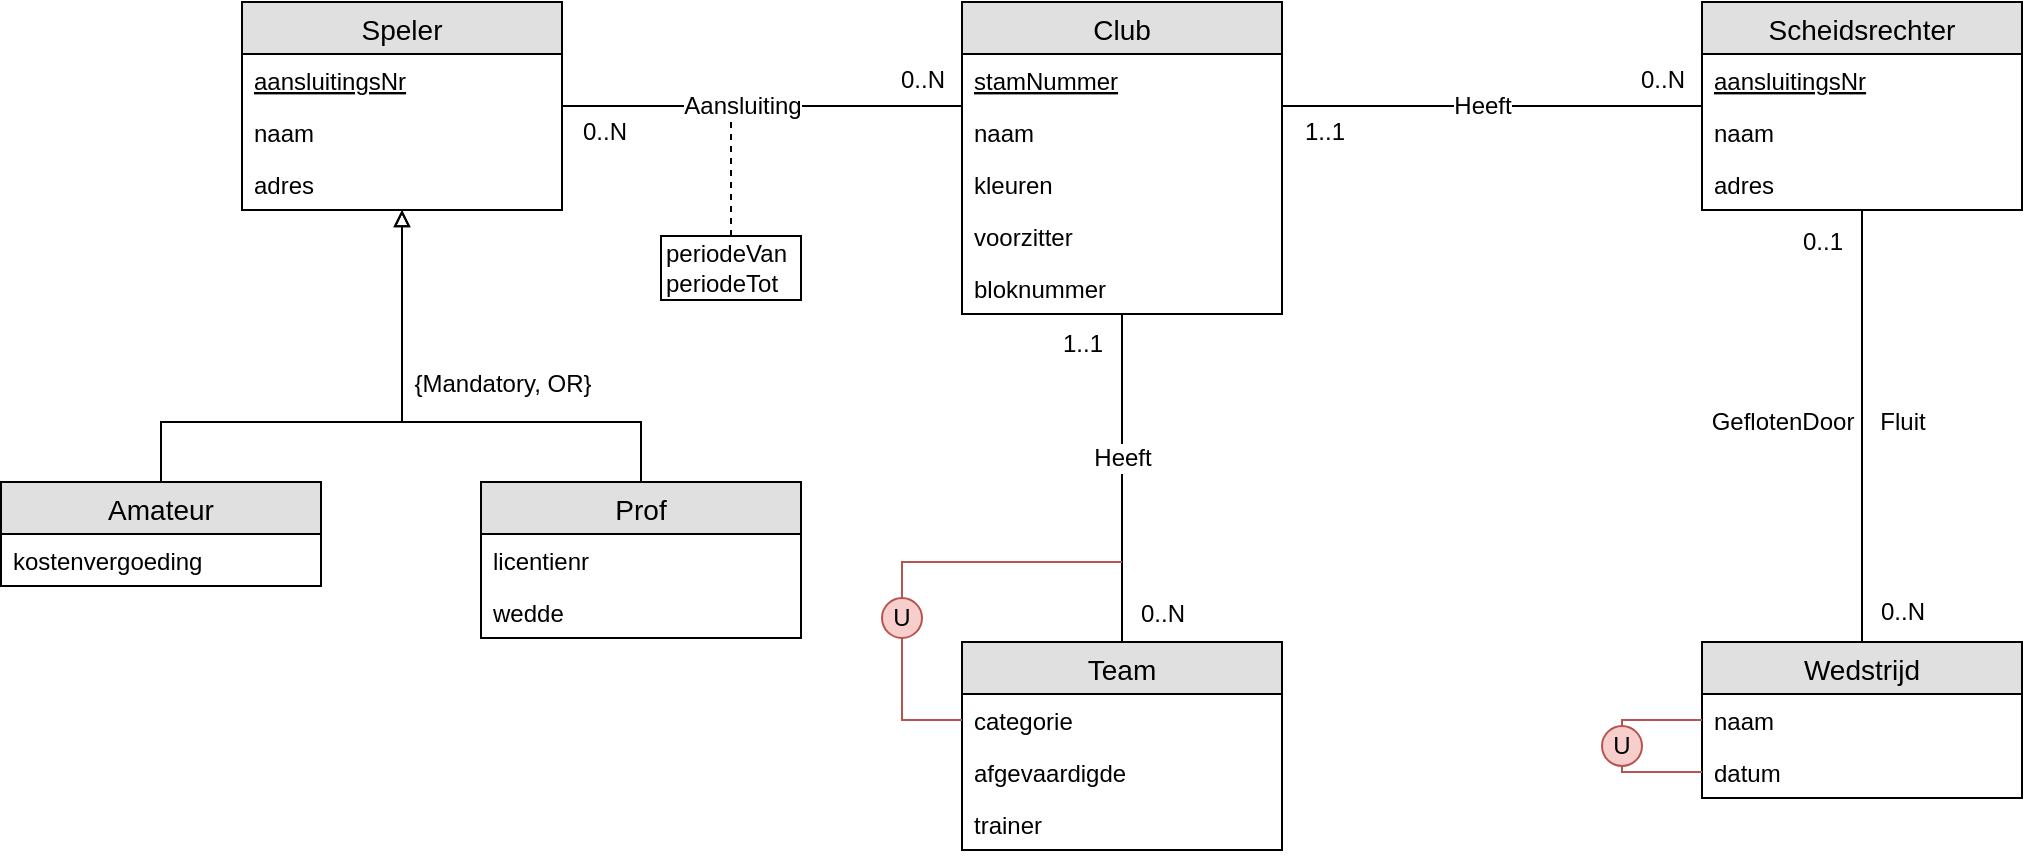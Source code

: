 <mxfile version="12.1.0" type="device" pages="1"><diagram id="uxFPvnT81iZjN7oH1Sok" name="Page-1"><mxGraphModel dx="1825" dy="716" grid="1" gridSize="10" guides="1" tooltips="1" connect="1" arrows="1" fold="1" page="1" pageScale="1" pageWidth="850" pageHeight="1100" math="0" shadow="0"><root><mxCell id="0"/><mxCell id="1" parent="0"/><mxCell id="WVwzvCTGAR-8DKsD2Ixy-53" style="edgeStyle=orthogonalEdgeStyle;rounded=0;orthogonalLoop=1;jettySize=auto;html=1;endArrow=none;endFill=0;dashed=1;" edge="1" parent="1" source="WVwzvCTGAR-8DKsD2Ixy-51"><mxGeometry relative="1" as="geometry"><mxPoint x="364.5" y="250" as="targetPoint"/></mxGeometry></mxCell><mxCell id="WVwzvCTGAR-8DKsD2Ixy-31" style="edgeStyle=orthogonalEdgeStyle;rounded=0;orthogonalLoop=1;jettySize=auto;html=1;endArrow=none;endFill=0;" edge="1" parent="1" source="WVwzvCTGAR-8DKsD2Ixy-1" target="WVwzvCTGAR-8DKsD2Ixy-5"><mxGeometry relative="1" as="geometry"><mxPoint x="440" y="252" as="targetPoint"/><Array as="points"><mxPoint x="430" y="252"/><mxPoint x="430" y="252"/></Array></mxGeometry></mxCell><mxCell id="WVwzvCTGAR-8DKsD2Ixy-39" value="0..N" style="text;html=1;resizable=0;points=[];align=center;verticalAlign=middle;labelBackgroundColor=#ffffff;" vertex="1" connectable="0" parent="WVwzvCTGAR-8DKsD2Ixy-31"><mxGeometry x="0.833" y="1" relative="1" as="geometry"><mxPoint x="-3.5" y="-12" as="offset"/></mxGeometry></mxCell><mxCell id="WVwzvCTGAR-8DKsD2Ixy-40" value="0..N" style="text;html=1;resizable=0;points=[];align=center;verticalAlign=middle;labelBackgroundColor=#ffffff;" vertex="1" connectable="0" parent="WVwzvCTGAR-8DKsD2Ixy-31"><mxGeometry x="0.503" y="-131" relative="1" as="geometry"><mxPoint x="-130" y="-118" as="offset"/></mxGeometry></mxCell><mxCell id="WVwzvCTGAR-8DKsD2Ixy-38" value="Aansluiting" style="text;html=1;resizable=0;points=[];align=center;verticalAlign=middle;labelBackgroundColor=#ffffff;" vertex="1" connectable="0" parent="WVwzvCTGAR-8DKsD2Ixy-31"><mxGeometry x="-0.109" y="2" relative="1" as="geometry"><mxPoint x="1" y="2" as="offset"/></mxGeometry></mxCell><mxCell id="WVwzvCTGAR-8DKsD2Ixy-1" value="Speler" style="swimlane;fontStyle=0;childLayout=stackLayout;horizontal=1;startSize=26;fillColor=#e0e0e0;horizontalStack=0;resizeParent=1;resizeParentMax=0;resizeLast=0;collapsible=1;marginBottom=0;swimlaneFillColor=#ffffff;align=center;fontSize=14;" vertex="1" parent="1"><mxGeometry x="120" y="200" width="160" height="104" as="geometry"/></mxCell><mxCell id="WVwzvCTGAR-8DKsD2Ixy-2" value="aansluitingsNr" style="text;strokeColor=none;fillColor=none;spacingLeft=4;spacingRight=4;overflow=hidden;rotatable=0;points=[[0,0.5],[1,0.5]];portConstraint=eastwest;fontSize=12;fontStyle=4" vertex="1" parent="WVwzvCTGAR-8DKsD2Ixy-1"><mxGeometry y="26" width="160" height="26" as="geometry"/></mxCell><mxCell id="WVwzvCTGAR-8DKsD2Ixy-3" value="naam" style="text;strokeColor=none;fillColor=none;spacingLeft=4;spacingRight=4;overflow=hidden;rotatable=0;points=[[0,0.5],[1,0.5]];portConstraint=eastwest;fontSize=12;" vertex="1" parent="WVwzvCTGAR-8DKsD2Ixy-1"><mxGeometry y="52" width="160" height="26" as="geometry"/></mxCell><mxCell id="WVwzvCTGAR-8DKsD2Ixy-4" value="adres" style="text;strokeColor=none;fillColor=none;spacingLeft=4;spacingRight=4;overflow=hidden;rotatable=0;points=[[0,0.5],[1,0.5]];portConstraint=eastwest;fontSize=12;" vertex="1" parent="WVwzvCTGAR-8DKsD2Ixy-1"><mxGeometry y="78" width="160" height="26" as="geometry"/></mxCell><mxCell id="WVwzvCTGAR-8DKsD2Ixy-32" style="edgeStyle=orthogonalEdgeStyle;rounded=0;orthogonalLoop=1;jettySize=auto;html=1;endArrow=none;endFill=0;" edge="1" parent="1" source="WVwzvCTGAR-8DKsD2Ixy-5" target="WVwzvCTGAR-8DKsD2Ixy-21"><mxGeometry relative="1" as="geometry"><Array as="points"><mxPoint x="730" y="252"/><mxPoint x="730" y="252"/></Array></mxGeometry></mxCell><mxCell id="WVwzvCTGAR-8DKsD2Ixy-41" value="Heeft" style="text;html=1;resizable=0;points=[];align=center;verticalAlign=middle;labelBackgroundColor=#ffffff;" vertex="1" connectable="0" parent="WVwzvCTGAR-8DKsD2Ixy-32"><mxGeometry x="-0.088" y="-1" relative="1" as="geometry"><mxPoint x="4" y="-1" as="offset"/></mxGeometry></mxCell><mxCell id="WVwzvCTGAR-8DKsD2Ixy-42" value="1..1" style="text;html=1;resizable=0;points=[];align=center;verticalAlign=middle;labelBackgroundColor=#ffffff;" vertex="1" connectable="0" parent="WVwzvCTGAR-8DKsD2Ixy-32"><mxGeometry x="-0.14" y="69" relative="1" as="geometry"><mxPoint x="-70" y="82" as="offset"/></mxGeometry></mxCell><mxCell id="WVwzvCTGAR-8DKsD2Ixy-43" value="0..N" style="text;html=1;resizable=0;points=[];align=center;verticalAlign=middle;labelBackgroundColor=#ffffff;" vertex="1" connectable="0" parent="WVwzvCTGAR-8DKsD2Ixy-32"><mxGeometry x="0.769" relative="1" as="geometry"><mxPoint x="4" y="-13" as="offset"/></mxGeometry></mxCell><mxCell id="WVwzvCTGAR-8DKsD2Ixy-34" style="edgeStyle=orthogonalEdgeStyle;rounded=0;orthogonalLoop=1;jettySize=auto;html=1;endArrow=none;endFill=0;" edge="1" parent="1" source="WVwzvCTGAR-8DKsD2Ixy-5" target="WVwzvCTGAR-8DKsD2Ixy-17"><mxGeometry relative="1" as="geometry"/></mxCell><mxCell id="WVwzvCTGAR-8DKsD2Ixy-48" value="Heeft" style="text;html=1;resizable=0;points=[];align=center;verticalAlign=middle;labelBackgroundColor=#ffffff;" vertex="1" connectable="0" parent="WVwzvCTGAR-8DKsD2Ixy-34"><mxGeometry x="-0.122" relative="1" as="geometry"><mxPoint as="offset"/></mxGeometry></mxCell><mxCell id="WVwzvCTGAR-8DKsD2Ixy-49" value="1..1" style="text;html=1;resizable=0;points=[];align=center;verticalAlign=middle;labelBackgroundColor=#ffffff;" vertex="1" connectable="0" parent="WVwzvCTGAR-8DKsD2Ixy-34"><mxGeometry x="-0.844" y="-2" relative="1" as="geometry"><mxPoint x="-18" y="1.5" as="offset"/></mxGeometry></mxCell><mxCell id="WVwzvCTGAR-8DKsD2Ixy-50" value="0..N" style="text;html=1;resizable=0;points=[];align=center;verticalAlign=middle;labelBackgroundColor=#ffffff;" vertex="1" connectable="0" parent="WVwzvCTGAR-8DKsD2Ixy-34"><mxGeometry x="0.803" relative="1" as="geometry"><mxPoint x="20" y="1.5" as="offset"/></mxGeometry></mxCell><mxCell id="WVwzvCTGAR-8DKsD2Ixy-5" value="Club" style="swimlane;fontStyle=0;childLayout=stackLayout;horizontal=1;startSize=26;fillColor=#e0e0e0;horizontalStack=0;resizeParent=1;resizeParentMax=0;resizeLast=0;collapsible=1;marginBottom=0;swimlaneFillColor=#ffffff;align=center;fontSize=14;" vertex="1" parent="1"><mxGeometry x="480" y="200" width="160" height="156" as="geometry"/></mxCell><mxCell id="WVwzvCTGAR-8DKsD2Ixy-6" value="stamNummer" style="text;strokeColor=none;fillColor=none;spacingLeft=4;spacingRight=4;overflow=hidden;rotatable=0;points=[[0,0.5],[1,0.5]];portConstraint=eastwest;fontSize=12;fontStyle=4" vertex="1" parent="WVwzvCTGAR-8DKsD2Ixy-5"><mxGeometry y="26" width="160" height="26" as="geometry"/></mxCell><mxCell id="WVwzvCTGAR-8DKsD2Ixy-7" value="naam" style="text;strokeColor=none;fillColor=none;spacingLeft=4;spacingRight=4;overflow=hidden;rotatable=0;points=[[0,0.5],[1,0.5]];portConstraint=eastwest;fontSize=12;" vertex="1" parent="WVwzvCTGAR-8DKsD2Ixy-5"><mxGeometry y="52" width="160" height="26" as="geometry"/></mxCell><mxCell id="WVwzvCTGAR-8DKsD2Ixy-8" value="kleuren" style="text;strokeColor=none;fillColor=none;spacingLeft=4;spacingRight=4;overflow=hidden;rotatable=0;points=[[0,0.5],[1,0.5]];portConstraint=eastwest;fontSize=12;" vertex="1" parent="WVwzvCTGAR-8DKsD2Ixy-5"><mxGeometry y="78" width="160" height="26" as="geometry"/></mxCell><mxCell id="WVwzvCTGAR-8DKsD2Ixy-29" value="voorzitter" style="text;strokeColor=none;fillColor=none;spacingLeft=4;spacingRight=4;overflow=hidden;rotatable=0;points=[[0,0.5],[1,0.5]];portConstraint=eastwest;fontSize=12;" vertex="1" parent="WVwzvCTGAR-8DKsD2Ixy-5"><mxGeometry y="104" width="160" height="26" as="geometry"/></mxCell><mxCell id="WVwzvCTGAR-8DKsD2Ixy-30" value="bloknummer" style="text;strokeColor=none;fillColor=none;spacingLeft=4;spacingRight=4;overflow=hidden;rotatable=0;points=[[0,0.5],[1,0.5]];portConstraint=eastwest;fontSize=12;" vertex="1" parent="WVwzvCTGAR-8DKsD2Ixy-5"><mxGeometry y="130" width="160" height="26" as="geometry"/></mxCell><mxCell id="WVwzvCTGAR-8DKsD2Ixy-35" style="edgeStyle=orthogonalEdgeStyle;rounded=0;orthogonalLoop=1;jettySize=auto;html=1;endArrow=block;endFill=0;" edge="1" parent="1" source="WVwzvCTGAR-8DKsD2Ixy-9" target="WVwzvCTGAR-8DKsD2Ixy-1"><mxGeometry relative="1" as="geometry"><Array as="points"><mxPoint x="80" y="410"/><mxPoint x="200" y="410"/></Array></mxGeometry></mxCell><mxCell id="WVwzvCTGAR-8DKsD2Ixy-9" value="Amateur" style="swimlane;fontStyle=0;childLayout=stackLayout;horizontal=1;startSize=26;fillColor=#e0e0e0;horizontalStack=0;resizeParent=1;resizeParentMax=0;resizeLast=0;collapsible=1;marginBottom=0;swimlaneFillColor=#ffffff;align=center;fontSize=14;" vertex="1" parent="1"><mxGeometry x="-0.5" y="440" width="160" height="52" as="geometry"/></mxCell><mxCell id="WVwzvCTGAR-8DKsD2Ixy-10" value="kostenvergoeding" style="text;strokeColor=none;fillColor=none;spacingLeft=4;spacingRight=4;overflow=hidden;rotatable=0;points=[[0,0.5],[1,0.5]];portConstraint=eastwest;fontSize=12;" vertex="1" parent="WVwzvCTGAR-8DKsD2Ixy-9"><mxGeometry y="26" width="160" height="26" as="geometry"/></mxCell><mxCell id="WVwzvCTGAR-8DKsD2Ixy-36" style="edgeStyle=orthogonalEdgeStyle;rounded=0;orthogonalLoop=1;jettySize=auto;html=1;endArrow=block;endFill=0;" edge="1" parent="1" source="WVwzvCTGAR-8DKsD2Ixy-13" target="WVwzvCTGAR-8DKsD2Ixy-1"><mxGeometry relative="1" as="geometry"><Array as="points"><mxPoint x="320" y="410"/><mxPoint x="200" y="410"/></Array></mxGeometry></mxCell><mxCell id="WVwzvCTGAR-8DKsD2Ixy-37" value="{Mandatory, OR}" style="text;html=1;resizable=0;points=[];align=center;verticalAlign=middle;labelBackgroundColor=#ffffff;" vertex="1" connectable="0" parent="WVwzvCTGAR-8DKsD2Ixy-36"><mxGeometry x="0.637" y="-3" relative="1" as="geometry"><mxPoint x="46.5" y="40" as="offset"/></mxGeometry></mxCell><mxCell id="WVwzvCTGAR-8DKsD2Ixy-13" value="Prof" style="swimlane;fontStyle=0;childLayout=stackLayout;horizontal=1;startSize=26;fillColor=#e0e0e0;horizontalStack=0;resizeParent=1;resizeParentMax=0;resizeLast=0;collapsible=1;marginBottom=0;swimlaneFillColor=#ffffff;align=center;fontSize=14;" vertex="1" parent="1"><mxGeometry x="239.5" y="440" width="160" height="78" as="geometry"/></mxCell><mxCell id="WVwzvCTGAR-8DKsD2Ixy-14" value="licentienr" style="text;strokeColor=none;fillColor=none;spacingLeft=4;spacingRight=4;overflow=hidden;rotatable=0;points=[[0,0.5],[1,0.5]];portConstraint=eastwest;fontSize=12;" vertex="1" parent="WVwzvCTGAR-8DKsD2Ixy-13"><mxGeometry y="26" width="160" height="26" as="geometry"/></mxCell><mxCell id="WVwzvCTGAR-8DKsD2Ixy-15" value="wedde" style="text;strokeColor=none;fillColor=none;spacingLeft=4;spacingRight=4;overflow=hidden;rotatable=0;points=[[0,0.5],[1,0.5]];portConstraint=eastwest;fontSize=12;" vertex="1" parent="WVwzvCTGAR-8DKsD2Ixy-13"><mxGeometry y="52" width="160" height="26" as="geometry"/></mxCell><mxCell id="WVwzvCTGAR-8DKsD2Ixy-17" value="Team" style="swimlane;fontStyle=0;childLayout=stackLayout;horizontal=1;startSize=26;fillColor=#e0e0e0;horizontalStack=0;resizeParent=1;resizeParentMax=0;resizeLast=0;collapsible=1;marginBottom=0;swimlaneFillColor=#ffffff;align=center;fontSize=14;" vertex="1" parent="1"><mxGeometry x="480" y="520" width="160" height="104" as="geometry"/></mxCell><mxCell id="WVwzvCTGAR-8DKsD2Ixy-18" value="categorie" style="text;strokeColor=none;fillColor=none;spacingLeft=4;spacingRight=4;overflow=hidden;rotatable=0;points=[[0,0.5],[1,0.5]];portConstraint=eastwest;fontSize=12;" vertex="1" parent="WVwzvCTGAR-8DKsD2Ixy-17"><mxGeometry y="26" width="160" height="26" as="geometry"/></mxCell><mxCell id="WVwzvCTGAR-8DKsD2Ixy-19" value="afgevaardigde" style="text;strokeColor=none;fillColor=none;spacingLeft=4;spacingRight=4;overflow=hidden;rotatable=0;points=[[0,0.5],[1,0.5]];portConstraint=eastwest;fontSize=12;" vertex="1" parent="WVwzvCTGAR-8DKsD2Ixy-17"><mxGeometry y="52" width="160" height="26" as="geometry"/></mxCell><mxCell id="WVwzvCTGAR-8DKsD2Ixy-20" value="trainer" style="text;strokeColor=none;fillColor=none;spacingLeft=4;spacingRight=4;overflow=hidden;rotatable=0;points=[[0,0.5],[1,0.5]];portConstraint=eastwest;fontSize=12;" vertex="1" parent="WVwzvCTGAR-8DKsD2Ixy-17"><mxGeometry y="78" width="160" height="26" as="geometry"/></mxCell><mxCell id="WVwzvCTGAR-8DKsD2Ixy-33" style="edgeStyle=orthogonalEdgeStyle;rounded=0;orthogonalLoop=1;jettySize=auto;html=1;endArrow=none;endFill=0;" edge="1" parent="1" source="WVwzvCTGAR-8DKsD2Ixy-21" target="WVwzvCTGAR-8DKsD2Ixy-25"><mxGeometry relative="1" as="geometry"/></mxCell><mxCell id="WVwzvCTGAR-8DKsD2Ixy-44" value="Fluit" style="text;html=1;resizable=0;points=[];align=center;verticalAlign=middle;labelBackgroundColor=#ffffff;" vertex="1" connectable="0" parent="WVwzvCTGAR-8DKsD2Ixy-33"><mxGeometry x="-0.091" y="-3" relative="1" as="geometry"><mxPoint x="23" y="7.5" as="offset"/></mxGeometry></mxCell><mxCell id="WVwzvCTGAR-8DKsD2Ixy-45" value="GeflotenDoor" style="text;html=1;resizable=0;points=[];align=center;verticalAlign=middle;labelBackgroundColor=#ffffff;" vertex="1" connectable="0" parent="WVwzvCTGAR-8DKsD2Ixy-33"><mxGeometry x="-0.122" y="-2" relative="1" as="geometry"><mxPoint x="-38" y="11" as="offset"/></mxGeometry></mxCell><mxCell id="WVwzvCTGAR-8DKsD2Ixy-46" value="0..N" style="text;html=1;resizable=0;points=[];align=center;verticalAlign=middle;labelBackgroundColor=#ffffff;" vertex="1" connectable="0" parent="WVwzvCTGAR-8DKsD2Ixy-33"><mxGeometry x="0.85" y="2" relative="1" as="geometry"><mxPoint x="18" y="1" as="offset"/></mxGeometry></mxCell><mxCell id="WVwzvCTGAR-8DKsD2Ixy-47" value="0..1" style="text;html=1;resizable=0;points=[];align=center;verticalAlign=middle;labelBackgroundColor=#ffffff;" vertex="1" connectable="0" parent="WVwzvCTGAR-8DKsD2Ixy-33"><mxGeometry x="-0.847" y="-1" relative="1" as="geometry"><mxPoint x="-19" y="-0.5" as="offset"/></mxGeometry></mxCell><mxCell id="WVwzvCTGAR-8DKsD2Ixy-21" value="Scheidsrechter" style="swimlane;fontStyle=0;childLayout=stackLayout;horizontal=1;startSize=26;fillColor=#e0e0e0;horizontalStack=0;resizeParent=1;resizeParentMax=0;resizeLast=0;collapsible=1;marginBottom=0;swimlaneFillColor=#ffffff;align=center;fontSize=14;" vertex="1" parent="1"><mxGeometry x="850" y="200" width="160" height="104" as="geometry"/></mxCell><mxCell id="WVwzvCTGAR-8DKsD2Ixy-22" value="aansluitingsNr" style="text;strokeColor=none;fillColor=none;spacingLeft=4;spacingRight=4;overflow=hidden;rotatable=0;points=[[0,0.5],[1,0.5]];portConstraint=eastwest;fontSize=12;fontStyle=4" vertex="1" parent="WVwzvCTGAR-8DKsD2Ixy-21"><mxGeometry y="26" width="160" height="26" as="geometry"/></mxCell><mxCell id="WVwzvCTGAR-8DKsD2Ixy-23" value="naam" style="text;strokeColor=none;fillColor=none;spacingLeft=4;spacingRight=4;overflow=hidden;rotatable=0;points=[[0,0.5],[1,0.5]];portConstraint=eastwest;fontSize=12;" vertex="1" parent="WVwzvCTGAR-8DKsD2Ixy-21"><mxGeometry y="52" width="160" height="26" as="geometry"/></mxCell><mxCell id="WVwzvCTGAR-8DKsD2Ixy-24" value="adres" style="text;strokeColor=none;fillColor=none;spacingLeft=4;spacingRight=4;overflow=hidden;rotatable=0;points=[[0,0.5],[1,0.5]];portConstraint=eastwest;fontSize=12;" vertex="1" parent="WVwzvCTGAR-8DKsD2Ixy-21"><mxGeometry y="78" width="160" height="26" as="geometry"/></mxCell><mxCell id="WVwzvCTGAR-8DKsD2Ixy-25" value="Wedstrijd" style="swimlane;fontStyle=0;childLayout=stackLayout;horizontal=1;startSize=26;fillColor=#e0e0e0;horizontalStack=0;resizeParent=1;resizeParentMax=0;resizeLast=0;collapsible=1;marginBottom=0;swimlaneFillColor=#ffffff;align=center;fontSize=14;" vertex="1" parent="1"><mxGeometry x="850" y="520" width="160" height="78" as="geometry"/></mxCell><mxCell id="WVwzvCTGAR-8DKsD2Ixy-26" value="naam" style="text;strokeColor=none;fillColor=none;spacingLeft=4;spacingRight=4;overflow=hidden;rotatable=0;points=[[0,0.5],[1,0.5]];portConstraint=eastwest;fontSize=12;" vertex="1" parent="WVwzvCTGAR-8DKsD2Ixy-25"><mxGeometry y="26" width="160" height="26" as="geometry"/></mxCell><mxCell id="WVwzvCTGAR-8DKsD2Ixy-27" value="datum" style="text;strokeColor=none;fillColor=none;spacingLeft=4;spacingRight=4;overflow=hidden;rotatable=0;points=[[0,0.5],[1,0.5]];portConstraint=eastwest;fontSize=12;" vertex="1" parent="WVwzvCTGAR-8DKsD2Ixy-25"><mxGeometry y="52" width="160" height="26" as="geometry"/></mxCell><mxCell id="WVwzvCTGAR-8DKsD2Ixy-51" value="periodeVan&lt;br&gt;periodeTot" style="rounded=0;whiteSpace=wrap;html=1;align=left;" vertex="1" parent="1"><mxGeometry x="329.5" y="317" width="70" height="32" as="geometry"/></mxCell><mxCell id="WVwzvCTGAR-8DKsD2Ixy-55" style="edgeStyle=orthogonalEdgeStyle;rounded=0;orthogonalLoop=1;jettySize=auto;html=1;entryX=0;entryY=0.5;entryDx=0;entryDy=0;endArrow=none;endFill=0;fillColor=#f8cecc;strokeColor=#b85450;" edge="1" parent="1" source="WVwzvCTGAR-8DKsD2Ixy-54" target="WVwzvCTGAR-8DKsD2Ixy-26"><mxGeometry relative="1" as="geometry"><Array as="points"><mxPoint x="810" y="559"/></Array></mxGeometry></mxCell><mxCell id="WVwzvCTGAR-8DKsD2Ixy-56" style="edgeStyle=orthogonalEdgeStyle;rounded=0;orthogonalLoop=1;jettySize=auto;html=1;entryX=0;entryY=0.5;entryDx=0;entryDy=0;endArrow=none;endFill=0;fillColor=#f8cecc;strokeColor=#b85450;" edge="1" parent="1" source="WVwzvCTGAR-8DKsD2Ixy-54" target="WVwzvCTGAR-8DKsD2Ixy-27"><mxGeometry relative="1" as="geometry"><Array as="points"><mxPoint x="810" y="585"/></Array></mxGeometry></mxCell><mxCell id="WVwzvCTGAR-8DKsD2Ixy-54" value="U" style="ellipse;whiteSpace=wrap;html=1;aspect=fixed;align=center;fillColor=#f8cecc;strokeColor=#b85450;" vertex="1" parent="1"><mxGeometry x="800" y="562" width="20" height="20" as="geometry"/></mxCell><mxCell id="WVwzvCTGAR-8DKsD2Ixy-59" style="edgeStyle=orthogonalEdgeStyle;rounded=0;orthogonalLoop=1;jettySize=auto;html=1;endArrow=none;endFill=0;fillColor=#f8cecc;strokeColor=#b85450;" edge="1" parent="1" source="WVwzvCTGAR-8DKsD2Ixy-57"><mxGeometry relative="1" as="geometry"><mxPoint x="560" y="480" as="targetPoint"/><Array as="points"><mxPoint x="450" y="480"/><mxPoint x="560" y="480"/></Array></mxGeometry></mxCell><mxCell id="WVwzvCTGAR-8DKsD2Ixy-60" style="edgeStyle=orthogonalEdgeStyle;rounded=0;orthogonalLoop=1;jettySize=auto;html=1;entryX=0;entryY=0.5;entryDx=0;entryDy=0;endArrow=none;endFill=0;fillColor=#f8cecc;strokeColor=#b85450;" edge="1" parent="1" source="WVwzvCTGAR-8DKsD2Ixy-57" target="WVwzvCTGAR-8DKsD2Ixy-18"><mxGeometry relative="1" as="geometry"/></mxCell><mxCell id="WVwzvCTGAR-8DKsD2Ixy-57" value="U" style="ellipse;whiteSpace=wrap;html=1;aspect=fixed;align=center;fillColor=#f8cecc;strokeColor=#b85450;" vertex="1" parent="1"><mxGeometry x="440" y="498" width="20" height="20" as="geometry"/></mxCell></root></mxGraphModel></diagram></mxfile>